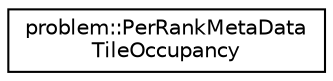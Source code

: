 digraph "Graphical Class Hierarchy"
{
 // LATEX_PDF_SIZE
  edge [fontname="Helvetica",fontsize="10",labelfontname="Helvetica",labelfontsize="10"];
  node [fontname="Helvetica",fontsize="10",shape=record];
  rankdir="LR";
  Node0 [label="problem::PerRankMetaData\lTileOccupancy",height=0.2,width=0.4,color="black", fillcolor="white", style="filled",URL="$structproblem_1_1PerRankMetaDataTileOccupancy.html",tooltip=" "];
}

